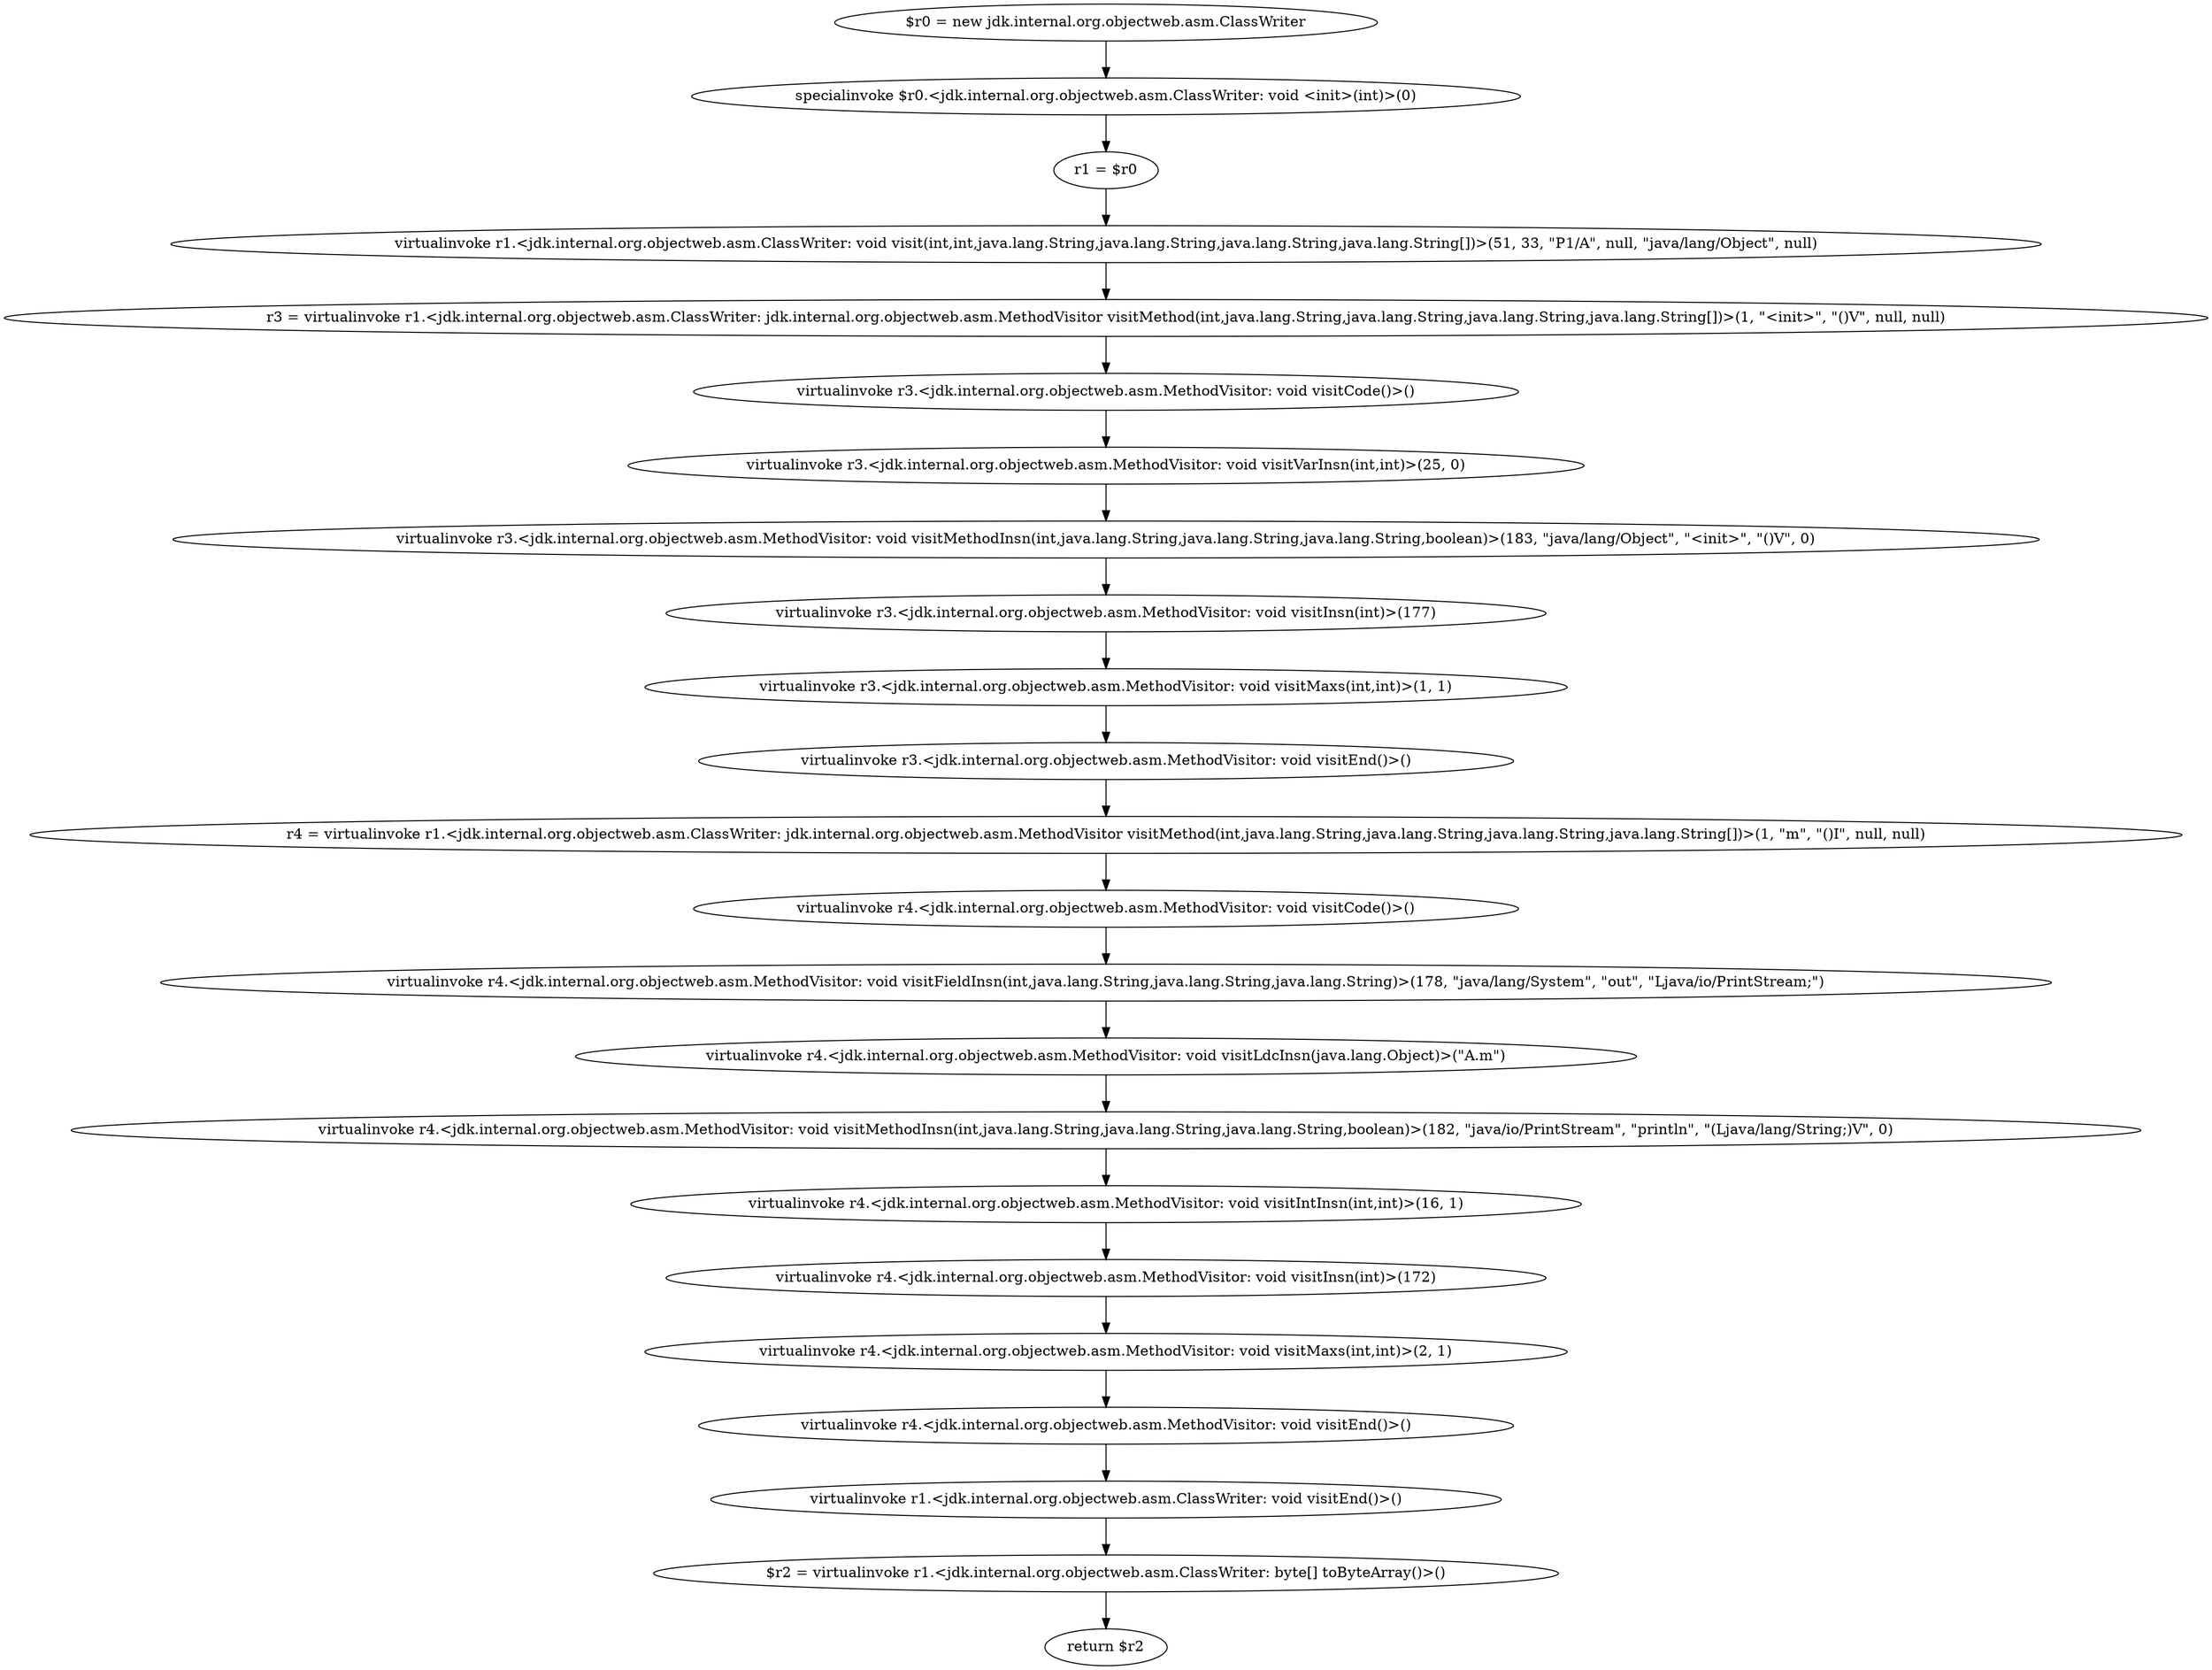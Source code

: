 digraph "unitGraph" {
    "$r0 = new jdk.internal.org.objectweb.asm.ClassWriter"
    "specialinvoke $r0.<jdk.internal.org.objectweb.asm.ClassWriter: void <init>(int)>(0)"
    "r1 = $r0"
    "virtualinvoke r1.<jdk.internal.org.objectweb.asm.ClassWriter: void visit(int,int,java.lang.String,java.lang.String,java.lang.String,java.lang.String[])>(51, 33, \"P1/A\", null, \"java/lang/Object\", null)"
    "r3 = virtualinvoke r1.<jdk.internal.org.objectweb.asm.ClassWriter: jdk.internal.org.objectweb.asm.MethodVisitor visitMethod(int,java.lang.String,java.lang.String,java.lang.String,java.lang.String[])>(1, \"<init>\", \"()V\", null, null)"
    "virtualinvoke r3.<jdk.internal.org.objectweb.asm.MethodVisitor: void visitCode()>()"
    "virtualinvoke r3.<jdk.internal.org.objectweb.asm.MethodVisitor: void visitVarInsn(int,int)>(25, 0)"
    "virtualinvoke r3.<jdk.internal.org.objectweb.asm.MethodVisitor: void visitMethodInsn(int,java.lang.String,java.lang.String,java.lang.String,boolean)>(183, \"java/lang/Object\", \"<init>\", \"()V\", 0)"
    "virtualinvoke r3.<jdk.internal.org.objectweb.asm.MethodVisitor: void visitInsn(int)>(177)"
    "virtualinvoke r3.<jdk.internal.org.objectweb.asm.MethodVisitor: void visitMaxs(int,int)>(1, 1)"
    "virtualinvoke r3.<jdk.internal.org.objectweb.asm.MethodVisitor: void visitEnd()>()"
    "r4 = virtualinvoke r1.<jdk.internal.org.objectweb.asm.ClassWriter: jdk.internal.org.objectweb.asm.MethodVisitor visitMethod(int,java.lang.String,java.lang.String,java.lang.String,java.lang.String[])>(1, \"m\", \"()I\", null, null)"
    "virtualinvoke r4.<jdk.internal.org.objectweb.asm.MethodVisitor: void visitCode()>()"
    "virtualinvoke r4.<jdk.internal.org.objectweb.asm.MethodVisitor: void visitFieldInsn(int,java.lang.String,java.lang.String,java.lang.String)>(178, \"java/lang/System\", \"out\", \"Ljava/io/PrintStream;\")"
    "virtualinvoke r4.<jdk.internal.org.objectweb.asm.MethodVisitor: void visitLdcInsn(java.lang.Object)>(\"A.m\")"
    "virtualinvoke r4.<jdk.internal.org.objectweb.asm.MethodVisitor: void visitMethodInsn(int,java.lang.String,java.lang.String,java.lang.String,boolean)>(182, \"java/io/PrintStream\", \"println\", \"(Ljava/lang/String;)V\", 0)"
    "virtualinvoke r4.<jdk.internal.org.objectweb.asm.MethodVisitor: void visitIntInsn(int,int)>(16, 1)"
    "virtualinvoke r4.<jdk.internal.org.objectweb.asm.MethodVisitor: void visitInsn(int)>(172)"
    "virtualinvoke r4.<jdk.internal.org.objectweb.asm.MethodVisitor: void visitMaxs(int,int)>(2, 1)"
    "virtualinvoke r4.<jdk.internal.org.objectweb.asm.MethodVisitor: void visitEnd()>()"
    "virtualinvoke r1.<jdk.internal.org.objectweb.asm.ClassWriter: void visitEnd()>()"
    "$r2 = virtualinvoke r1.<jdk.internal.org.objectweb.asm.ClassWriter: byte[] toByteArray()>()"
    "return $r2"
    "$r0 = new jdk.internal.org.objectweb.asm.ClassWriter"->"specialinvoke $r0.<jdk.internal.org.objectweb.asm.ClassWriter: void <init>(int)>(0)";
    "specialinvoke $r0.<jdk.internal.org.objectweb.asm.ClassWriter: void <init>(int)>(0)"->"r1 = $r0";
    "r1 = $r0"->"virtualinvoke r1.<jdk.internal.org.objectweb.asm.ClassWriter: void visit(int,int,java.lang.String,java.lang.String,java.lang.String,java.lang.String[])>(51, 33, \"P1/A\", null, \"java/lang/Object\", null)";
    "virtualinvoke r1.<jdk.internal.org.objectweb.asm.ClassWriter: void visit(int,int,java.lang.String,java.lang.String,java.lang.String,java.lang.String[])>(51, 33, \"P1/A\", null, \"java/lang/Object\", null)"->"r3 = virtualinvoke r1.<jdk.internal.org.objectweb.asm.ClassWriter: jdk.internal.org.objectweb.asm.MethodVisitor visitMethod(int,java.lang.String,java.lang.String,java.lang.String,java.lang.String[])>(1, \"<init>\", \"()V\", null, null)";
    "r3 = virtualinvoke r1.<jdk.internal.org.objectweb.asm.ClassWriter: jdk.internal.org.objectweb.asm.MethodVisitor visitMethod(int,java.lang.String,java.lang.String,java.lang.String,java.lang.String[])>(1, \"<init>\", \"()V\", null, null)"->"virtualinvoke r3.<jdk.internal.org.objectweb.asm.MethodVisitor: void visitCode()>()";
    "virtualinvoke r3.<jdk.internal.org.objectweb.asm.MethodVisitor: void visitCode()>()"->"virtualinvoke r3.<jdk.internal.org.objectweb.asm.MethodVisitor: void visitVarInsn(int,int)>(25, 0)";
    "virtualinvoke r3.<jdk.internal.org.objectweb.asm.MethodVisitor: void visitVarInsn(int,int)>(25, 0)"->"virtualinvoke r3.<jdk.internal.org.objectweb.asm.MethodVisitor: void visitMethodInsn(int,java.lang.String,java.lang.String,java.lang.String,boolean)>(183, \"java/lang/Object\", \"<init>\", \"()V\", 0)";
    "virtualinvoke r3.<jdk.internal.org.objectweb.asm.MethodVisitor: void visitMethodInsn(int,java.lang.String,java.lang.String,java.lang.String,boolean)>(183, \"java/lang/Object\", \"<init>\", \"()V\", 0)"->"virtualinvoke r3.<jdk.internal.org.objectweb.asm.MethodVisitor: void visitInsn(int)>(177)";
    "virtualinvoke r3.<jdk.internal.org.objectweb.asm.MethodVisitor: void visitInsn(int)>(177)"->"virtualinvoke r3.<jdk.internal.org.objectweb.asm.MethodVisitor: void visitMaxs(int,int)>(1, 1)";
    "virtualinvoke r3.<jdk.internal.org.objectweb.asm.MethodVisitor: void visitMaxs(int,int)>(1, 1)"->"virtualinvoke r3.<jdk.internal.org.objectweb.asm.MethodVisitor: void visitEnd()>()";
    "virtualinvoke r3.<jdk.internal.org.objectweb.asm.MethodVisitor: void visitEnd()>()"->"r4 = virtualinvoke r1.<jdk.internal.org.objectweb.asm.ClassWriter: jdk.internal.org.objectweb.asm.MethodVisitor visitMethod(int,java.lang.String,java.lang.String,java.lang.String,java.lang.String[])>(1, \"m\", \"()I\", null, null)";
    "r4 = virtualinvoke r1.<jdk.internal.org.objectweb.asm.ClassWriter: jdk.internal.org.objectweb.asm.MethodVisitor visitMethod(int,java.lang.String,java.lang.String,java.lang.String,java.lang.String[])>(1, \"m\", \"()I\", null, null)"->"virtualinvoke r4.<jdk.internal.org.objectweb.asm.MethodVisitor: void visitCode()>()";
    "virtualinvoke r4.<jdk.internal.org.objectweb.asm.MethodVisitor: void visitCode()>()"->"virtualinvoke r4.<jdk.internal.org.objectweb.asm.MethodVisitor: void visitFieldInsn(int,java.lang.String,java.lang.String,java.lang.String)>(178, \"java/lang/System\", \"out\", \"Ljava/io/PrintStream;\")";
    "virtualinvoke r4.<jdk.internal.org.objectweb.asm.MethodVisitor: void visitFieldInsn(int,java.lang.String,java.lang.String,java.lang.String)>(178, \"java/lang/System\", \"out\", \"Ljava/io/PrintStream;\")"->"virtualinvoke r4.<jdk.internal.org.objectweb.asm.MethodVisitor: void visitLdcInsn(java.lang.Object)>(\"A.m\")";
    "virtualinvoke r4.<jdk.internal.org.objectweb.asm.MethodVisitor: void visitLdcInsn(java.lang.Object)>(\"A.m\")"->"virtualinvoke r4.<jdk.internal.org.objectweb.asm.MethodVisitor: void visitMethodInsn(int,java.lang.String,java.lang.String,java.lang.String,boolean)>(182, \"java/io/PrintStream\", \"println\", \"(Ljava/lang/String;)V\", 0)";
    "virtualinvoke r4.<jdk.internal.org.objectweb.asm.MethodVisitor: void visitMethodInsn(int,java.lang.String,java.lang.String,java.lang.String,boolean)>(182, \"java/io/PrintStream\", \"println\", \"(Ljava/lang/String;)V\", 0)"->"virtualinvoke r4.<jdk.internal.org.objectweb.asm.MethodVisitor: void visitIntInsn(int,int)>(16, 1)";
    "virtualinvoke r4.<jdk.internal.org.objectweb.asm.MethodVisitor: void visitIntInsn(int,int)>(16, 1)"->"virtualinvoke r4.<jdk.internal.org.objectweb.asm.MethodVisitor: void visitInsn(int)>(172)";
    "virtualinvoke r4.<jdk.internal.org.objectweb.asm.MethodVisitor: void visitInsn(int)>(172)"->"virtualinvoke r4.<jdk.internal.org.objectweb.asm.MethodVisitor: void visitMaxs(int,int)>(2, 1)";
    "virtualinvoke r4.<jdk.internal.org.objectweb.asm.MethodVisitor: void visitMaxs(int,int)>(2, 1)"->"virtualinvoke r4.<jdk.internal.org.objectweb.asm.MethodVisitor: void visitEnd()>()";
    "virtualinvoke r4.<jdk.internal.org.objectweb.asm.MethodVisitor: void visitEnd()>()"->"virtualinvoke r1.<jdk.internal.org.objectweb.asm.ClassWriter: void visitEnd()>()";
    "virtualinvoke r1.<jdk.internal.org.objectweb.asm.ClassWriter: void visitEnd()>()"->"$r2 = virtualinvoke r1.<jdk.internal.org.objectweb.asm.ClassWriter: byte[] toByteArray()>()";
    "$r2 = virtualinvoke r1.<jdk.internal.org.objectweb.asm.ClassWriter: byte[] toByteArray()>()"->"return $r2";
}
